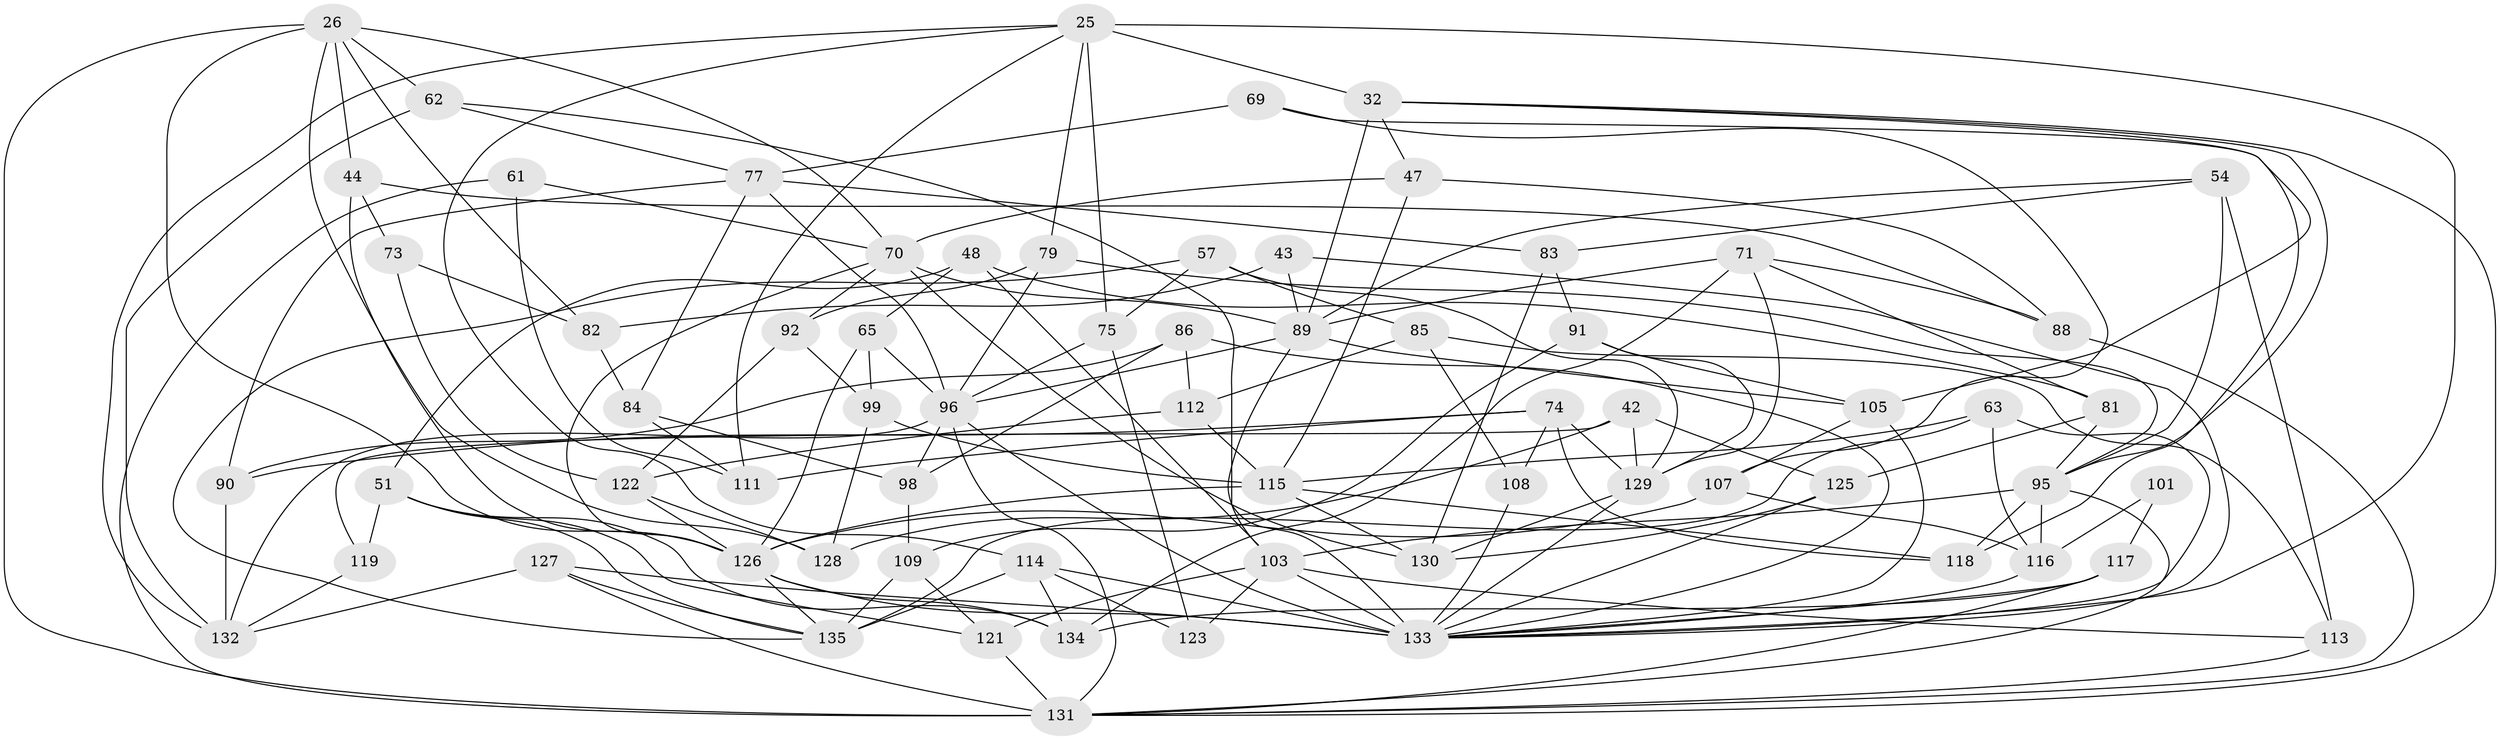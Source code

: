// original degree distribution, {4: 1.0}
// Generated by graph-tools (version 1.1) at 2025/56/03/09/25 04:56:51]
// undirected, 67 vertices, 166 edges
graph export_dot {
graph [start="1"]
  node [color=gray90,style=filled];
  25 [super="+3+19"];
  26 [super="+4+22"];
  32 [super="+7+27"];
  42;
  43;
  44;
  47;
  48;
  51 [super="+40"];
  54;
  57;
  61;
  62;
  63 [super="+53"];
  65;
  69;
  70 [super="+16+50"];
  71 [super="+46"];
  73;
  74 [super="+23"];
  75;
  77 [super="+20+31"];
  79;
  81;
  82 [super="+59"];
  83;
  84;
  85;
  86;
  88;
  89 [super="+80"];
  90;
  91;
  92;
  95 [super="+64"];
  96 [super="+13+24+29"];
  98;
  99;
  101;
  103 [super="+67+49"];
  105 [super="+60"];
  107;
  108;
  109;
  111;
  112;
  113;
  114 [super="+104"];
  115 [super="+28+66+76"];
  116 [super="+52+110"];
  117 [super="+78"];
  118;
  119;
  121 [super="+55"];
  122 [super="+97"];
  123;
  125;
  126 [super="+21+35+93"];
  127 [super="+58"];
  128;
  129 [super="+1+36"];
  130 [super="+68"];
  131 [super="+106+102"];
  132 [super="+33"];
  133 [super="+124+100"];
  134 [super="+10"];
  135 [super="+6+12"];
  25 -- 75;
  25 -- 114;
  25 -- 79;
  25 -- 111;
  25 -- 32 [weight=2];
  25 -- 132;
  25 -- 133;
  26 -- 44;
  26 -- 128;
  26 -- 82;
  26 -- 62;
  26 -- 70 [weight=2];
  26 -- 131;
  26 -- 126;
  32 -- 47;
  32 -- 95;
  32 -- 89 [weight=2];
  32 -- 131;
  32 -- 105;
  42 -- 125;
  42 -- 129;
  42 -- 128;
  42 -- 119;
  43 -- 82 [weight=2];
  43 -- 89;
  43 -- 133;
  44 -- 73;
  44 -- 88;
  44 -- 126;
  47 -- 115;
  47 -- 88;
  47 -- 70;
  48 -- 51;
  48 -- 65;
  48 -- 81;
  48 -- 103;
  51 -- 119 [weight=2];
  51 -- 135;
  51 -- 134;
  51 -- 121;
  54 -- 83;
  54 -- 113;
  54 -- 95;
  54 -- 89;
  57 -- 85;
  57 -- 75;
  57 -- 129;
  57 -- 135;
  61 -- 111;
  61 -- 131 [weight=2];
  61 -- 70;
  62 -- 77;
  62 -- 133;
  62 -- 132;
  63 -- 116;
  63 -- 115 [weight=2];
  63 -- 135 [weight=2];
  63 -- 133;
  65 -- 99;
  65 -- 96;
  65 -- 126;
  69 -- 77 [weight=2];
  69 -- 118;
  69 -- 107;
  70 -- 92;
  70 -- 130;
  70 -- 89;
  70 -- 126;
  71 -- 81;
  71 -- 89;
  71 -- 134 [weight=2];
  71 -- 88;
  71 -- 129;
  73 -- 82 [weight=2];
  73 -- 122;
  74 -- 111;
  74 -- 108 [weight=2];
  74 -- 129;
  74 -- 90;
  74 -- 118;
  75 -- 123;
  75 -- 96;
  77 -- 84;
  77 -- 96 [weight=2];
  77 -- 90;
  77 -- 83;
  79 -- 92;
  79 -- 95;
  79 -- 96;
  81 -- 95;
  81 -- 125;
  82 -- 84;
  83 -- 91;
  83 -- 130;
  84 -- 111;
  84 -- 98;
  85 -- 113;
  85 -- 108;
  85 -- 112;
  86 -- 90;
  86 -- 112;
  86 -- 98;
  86 -- 133;
  88 -- 131;
  89 -- 105;
  89 -- 96 [weight=2];
  89 -- 103;
  90 -- 132;
  91 -- 109;
  91 -- 129;
  91 -- 105;
  92 -- 99;
  92 -- 122;
  95 -- 118;
  95 -- 131;
  95 -- 116;
  95 -- 103;
  96 -- 133 [weight=4];
  96 -- 98;
  96 -- 131;
  96 -- 132;
  98 -- 109;
  99 -- 128;
  99 -- 115;
  101 -- 116 [weight=2];
  101 -- 117 [weight=2];
  103 -- 123;
  103 -- 121 [weight=2];
  103 -- 113;
  103 -- 133 [weight=3];
  105 -- 107;
  105 -- 133 [weight=2];
  107 -- 116;
  107 -- 126;
  108 -- 133;
  109 -- 135;
  109 -- 121;
  112 -- 122;
  112 -- 115;
  113 -- 131;
  114 -- 123 [weight=2];
  114 -- 134;
  114 -- 135;
  114 -- 133;
  115 -- 130;
  115 -- 126 [weight=3];
  115 -- 118;
  116 -- 133 [weight=3];
  117 -- 134;
  117 -- 131 [weight=2];
  117 -- 133;
  119 -- 132;
  121 -- 131 [weight=2];
  122 -- 128;
  122 -- 126 [weight=2];
  125 -- 130;
  125 -- 133;
  126 -- 133 [weight=2];
  126 -- 134;
  126 -- 135;
  127 -- 131 [weight=2];
  127 -- 133 [weight=2];
  127 -- 132;
  127 -- 135;
  129 -- 130 [weight=2];
  129 -- 133;
}
